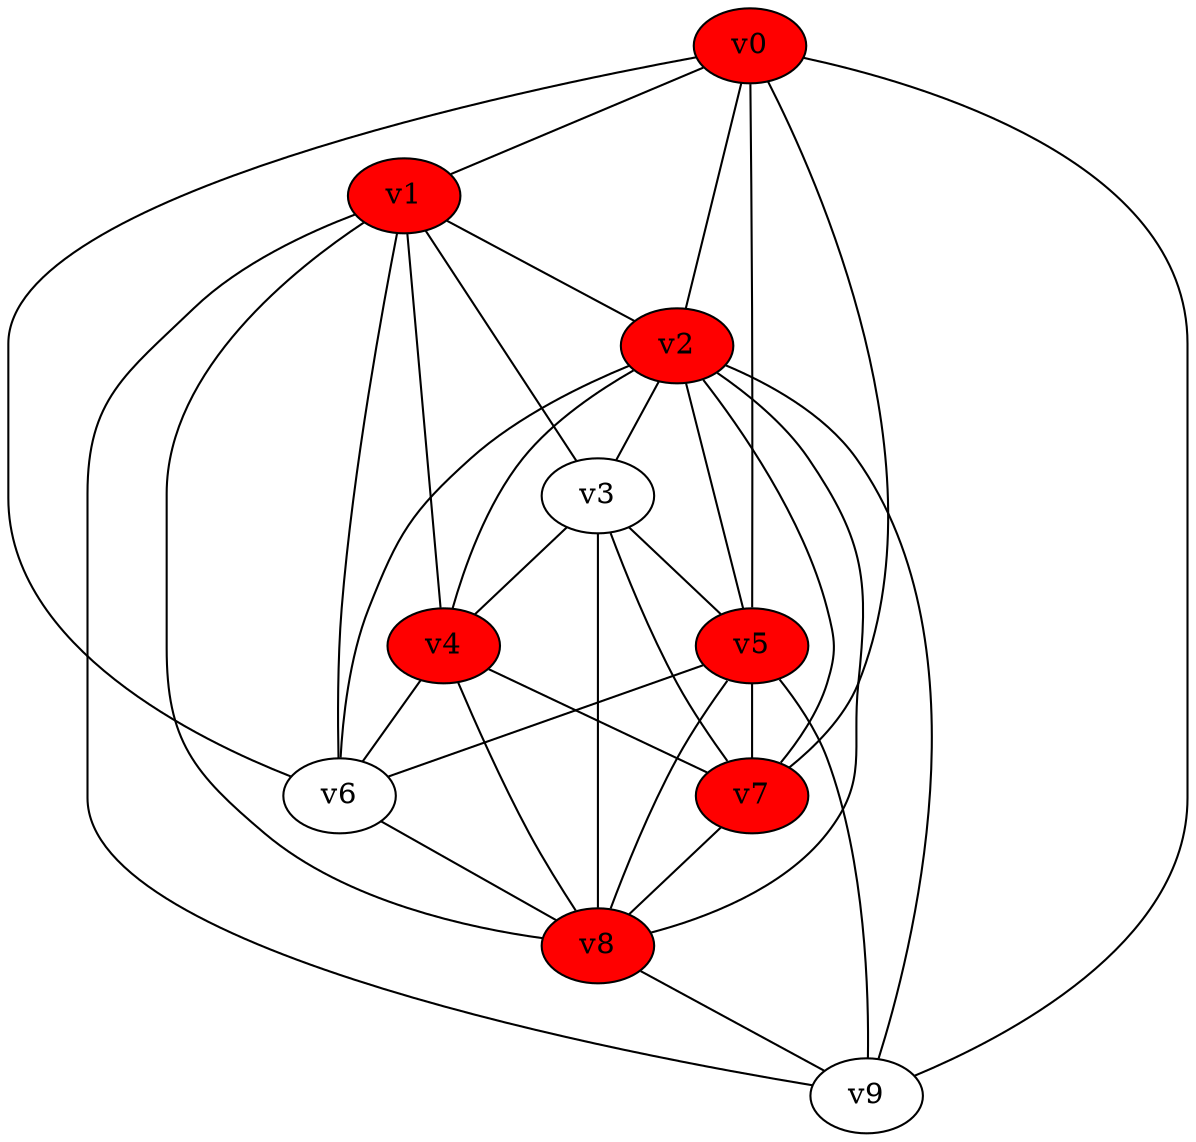graph G {
v7 [style=filled, fillcolor=red];
v4 [style=filled, fillcolor=red];
v8 [style=filled, fillcolor=red];
v2 [style=filled, fillcolor=red];
v0 [style=filled, fillcolor=red];
v1 [style=filled, fillcolor=red];
v5 [style=filled, fillcolor=red];
	v0 -- v1
	v0 -- v2
	v0 -- v5
	v0 -- v6
	v0 -- v7
	v0 -- v9
	v1 -- v2
	v1 -- v3
	v1 -- v4
	v1 -- v6
	v1 -- v8
	v1 -- v9
	v2 -- v3
	v2 -- v4
	v2 -- v5
	v2 -- v6
	v2 -- v7
	v2 -- v8
	v2 -- v9
	v3 -- v4
	v3 -- v5
	v3 -- v7
	v3 -- v8
	v4 -- v6
	v4 -- v7
	v4 -- v8
	v5 -- v6
	v5 -- v7
	v5 -- v8
	v5 -- v9
	v6 -- v8
	v7 -- v8
	v8 -- v9
}